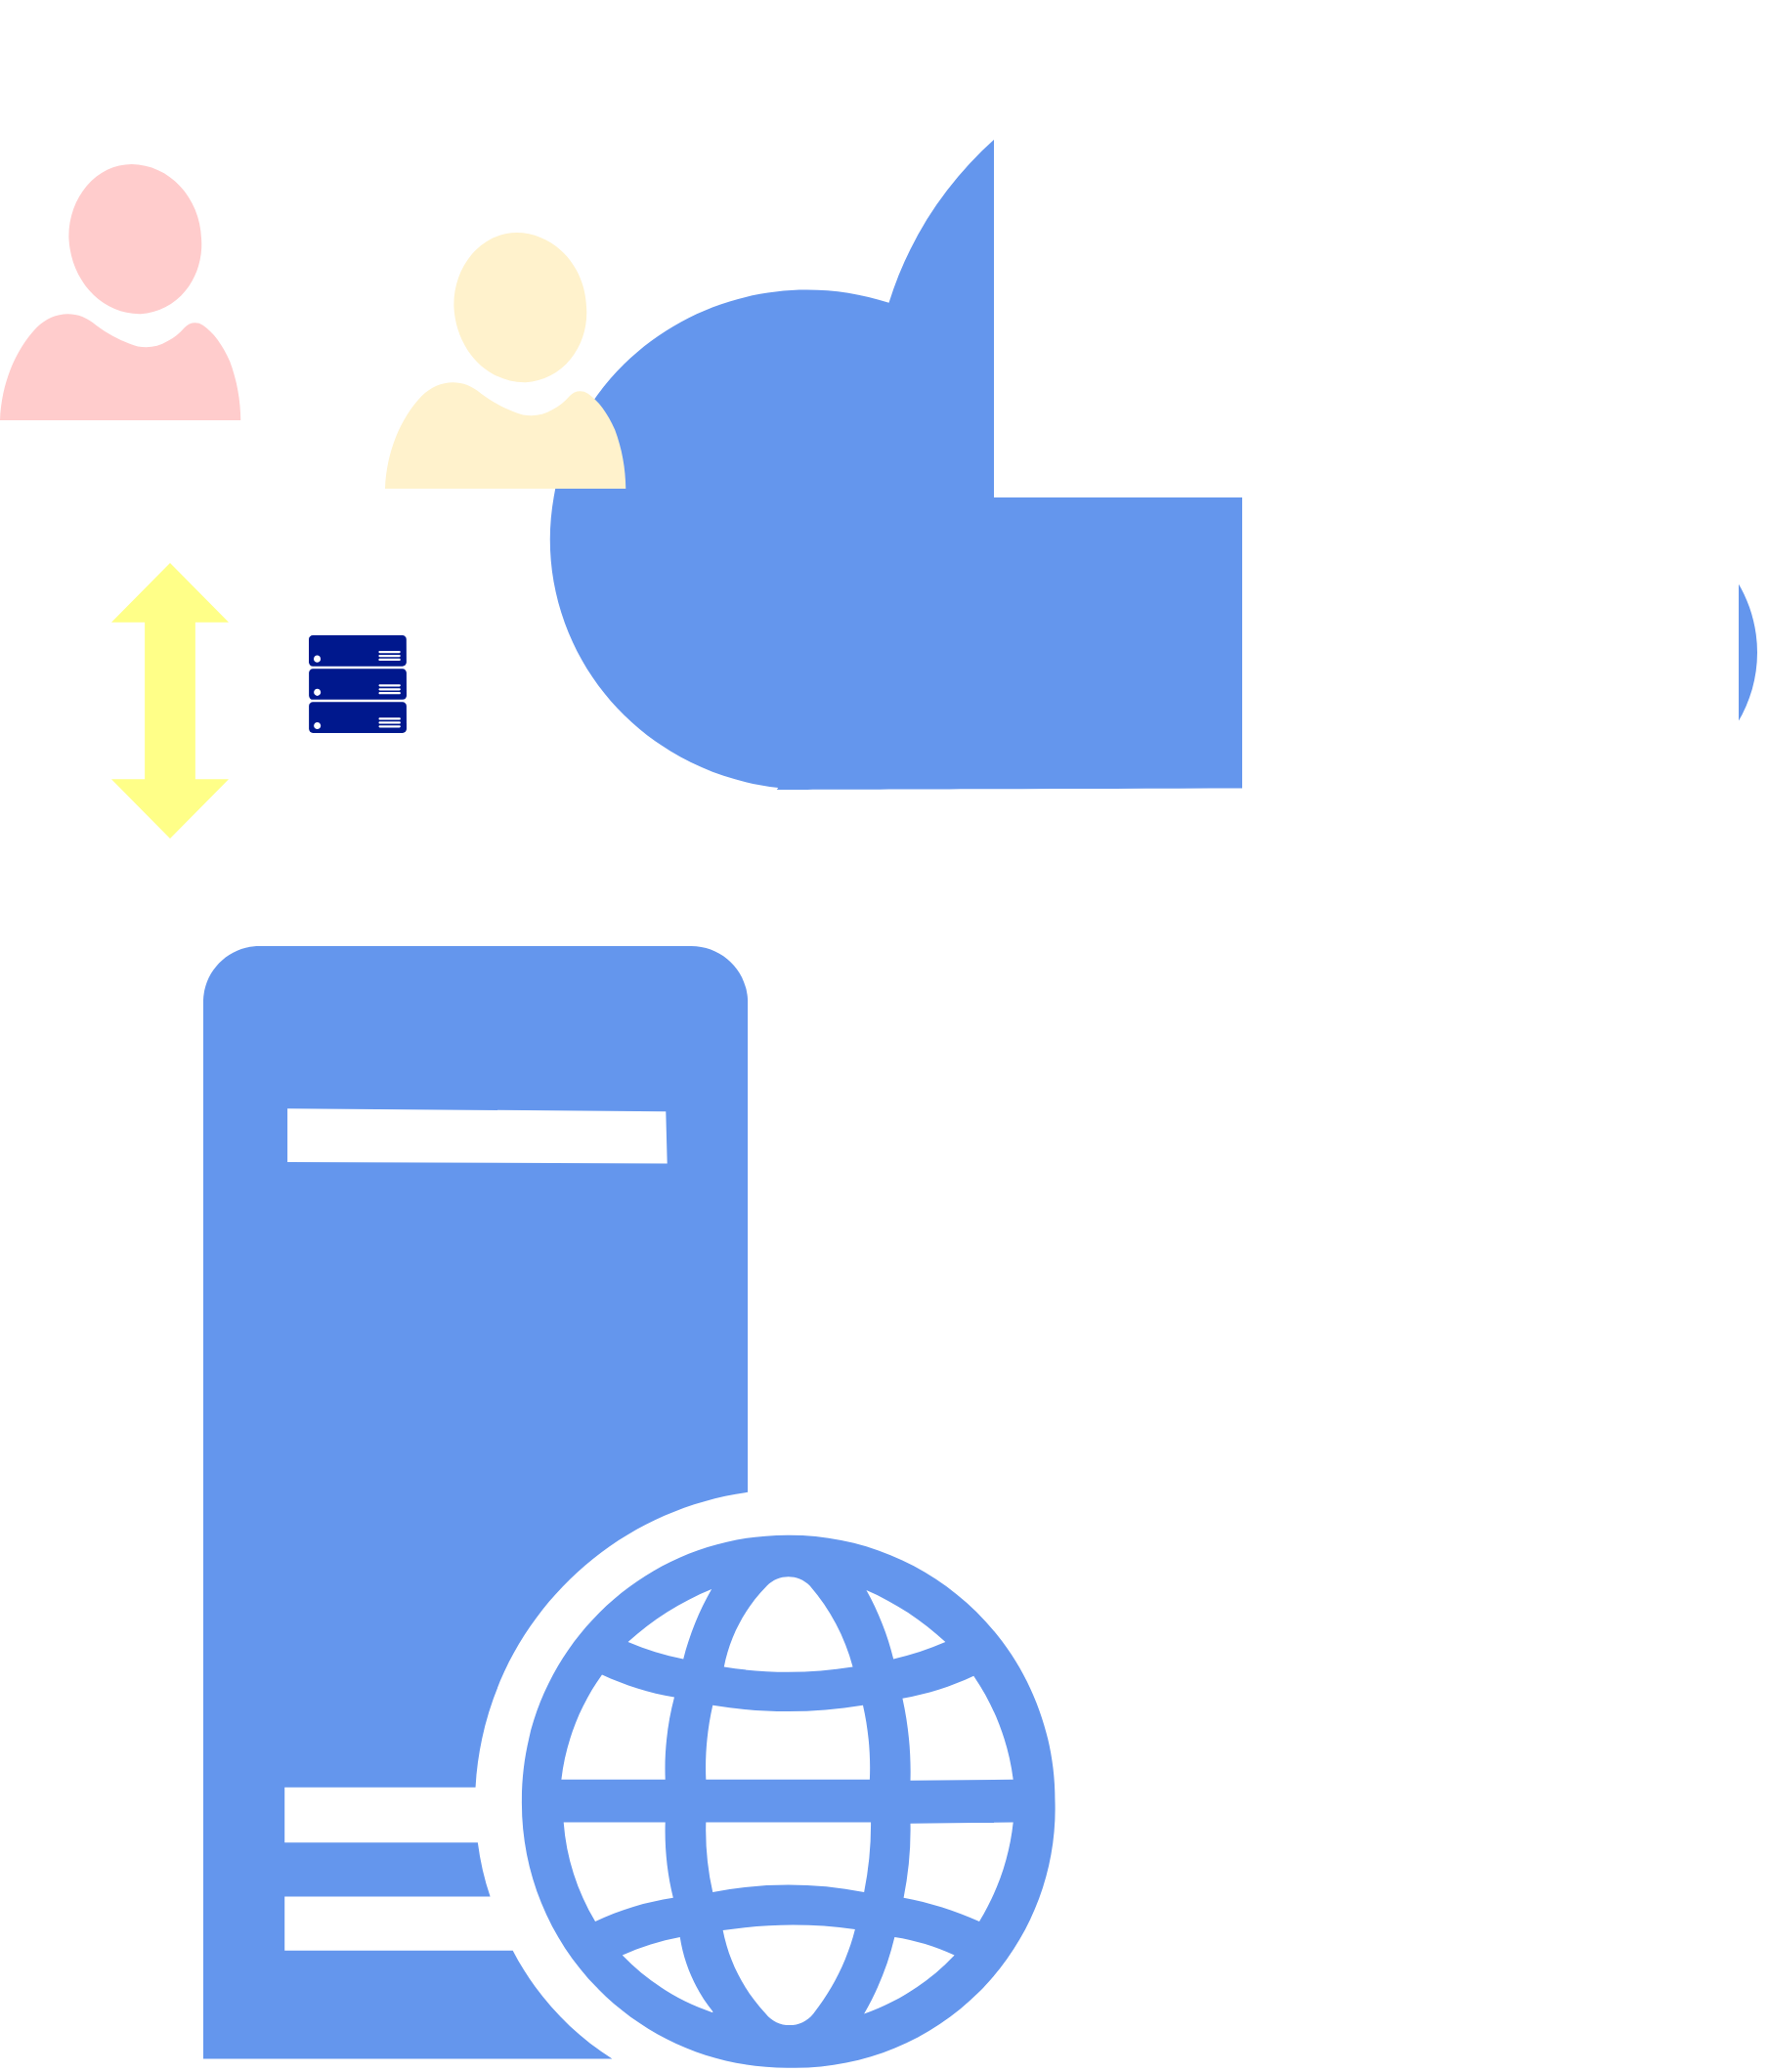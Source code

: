 <mxfile version="15.8.3" type="github">
  <diagram id="vzwjzMwXMz-cukmAMoQm" name="Page-1">
    <mxGraphModel dx="778" dy="500" grid="0" gridSize="10" guides="1" tooltips="1" connect="1" arrows="1" fold="1" page="1" pageScale="1" pageWidth="827" pageHeight="1169" math="0" shadow="0">
      <root>
        <mxCell id="0" />
        <mxCell id="1" parent="0" />
        <mxCell id="jOyEAlP7gIvxIbsAM8-H-2" value="" style="sketch=0;aspect=fixed;pointerEvents=1;shadow=0;dashed=0;html=1;strokeColor=none;labelPosition=center;verticalLabelPosition=bottom;verticalAlign=top;align=center;fillColor=#ffcccc;shape=mxgraph.azure.user" vertex="1" parent="1">
          <mxGeometry x="91" y="94" width="123.14" height="131" as="geometry" />
        </mxCell>
        <mxCell id="jOyEAlP7gIvxIbsAM8-H-3" value="" style="sketch=0;aspect=fixed;pointerEvents=1;shadow=0;dashed=0;html=1;strokeColor=none;labelPosition=center;verticalLabelPosition=bottom;verticalAlign=top;align=center;fillColor=#6496ed;shape=mxgraph.azure.cloud" vertex="1" parent="1">
          <mxGeometry x="363" y="10" width="631.27" height="404" as="geometry" />
        </mxCell>
        <mxCell id="jOyEAlP7gIvxIbsAM8-H-9" value="" style="sketch=0;aspect=fixed;pointerEvents=1;shadow=0;dashed=0;html=1;strokeColor=none;labelPosition=center;verticalLabelPosition=bottom;verticalAlign=top;align=center;fillColor=#fff2cc;shape=mxgraph.azure.user" vertex="1" parent="1">
          <mxGeometry x="288" y="129" width="123.14" height="131" as="geometry" />
        </mxCell>
        <mxCell id="jOyEAlP7gIvxIbsAM8-H-12" value="" style="shape=doubleArrow;direction=south;whiteSpace=wrap;html=1;fontFamily=Comic Sans MS;fontSize=28;fillColor=#ffff88;arrowWidth=0.431;arrowSize=0.215;strokeColor=none;" vertex="1" parent="1">
          <mxGeometry x="148" y="298" width="60" height="141" as="geometry" />
        </mxCell>
        <mxCell id="jOyEAlP7gIvxIbsAM8-H-13" value="" style="sketch=0;aspect=fixed;pointerEvents=1;shadow=0;dashed=0;html=1;strokeColor=none;labelPosition=center;verticalLabelPosition=bottom;verticalAlign=top;align=center;fillColor=#00188D;shape=mxgraph.azure.server_rack;fontFamily=Comic Sans MS;fontSize=28;fontColor=#FFFFFF;" vertex="1" parent="1">
          <mxGeometry x="249" y="335" width="50" height="50" as="geometry" />
        </mxCell>
        <mxCell id="jOyEAlP7gIvxIbsAM8-H-14" value="" style="sketch=0;aspect=fixed;pointerEvents=1;shadow=0;dashed=0;html=1;strokeColor=none;labelPosition=center;verticalLabelPosition=bottom;verticalAlign=top;align=center;fillColor=#6496ED;shape=mxgraph.mscae.enterprise.web_server;fontFamily=Comic Sans MS;fontSize=28;fontColor=#FFFFFF;" vertex="1" parent="1">
          <mxGeometry x="195" y="494" width="437" height="575" as="geometry" />
        </mxCell>
      </root>
    </mxGraphModel>
  </diagram>
</mxfile>
